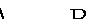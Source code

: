 % A start at 1, B/C start at 0
vardef bucket_sort(suffix A, B, C)(expr ALength) :=
	% init
	for i = 0 upto (ALength - 1):
		C[i] := 0;
	endfor;

	for i = 1 upto ALength:
		numeric tmp;
		tmp := (ASCII A[i]) - (ASCII "0");
		if tmp < ALength:
			B[tmp][C[tmp]] := A[i];
			C[tmp] := C[tmp] + 1;
		fi;
	endfor;
enddef;

vardef img_bucket_sort(suffix A, B, C)(expr ALength, gsize) :=
image(
	path pelement;
	pelement := unitsquare shifted(-0.5,-0.5) scaled gsize;
	label("A", (0,0));
	for i = 1 upto ALength:
		numeric yshift;
		yshift := -gsize * i;
		fill (pelement shifted (0, yshift)) withcolor 0.8 white;
		draw (pelement shifted (0, yshift)) withcolor black withpen (pencircle scaled 0.2gsize);
		label(A[i], (0, yshift));
		label(decimal(i), (-gsize, yshift));
	endfor;

	label("B", (2*gsize, 0));
	path plist;
	plist := pelement yscaled 0.8;
	for i = 0 upto (ALength-1):
		numeric yshift;
		yshift := -gsize * (i+1);
		label(decimal(i), (gsize, yshift));
		numeric xshift;
		xshift := 2 * gsize;
		for j = 0 upto (C[i] - 1):
			if j = 0:
				fill (pelement shifted (xshift, yshift)) withcolor 0.8 white;
				draw (pelement shifted (xshift, yshift)) withcolor black withpen (pencircle scaled 0.2gsize);
			else:
				fill (plist shifted (xshift, yshift)) withcolor 0.8 white;
				draw (plist shifted (xshift, yshift)) withcolor black withpen (pencircle scaled 0.1gsize);
			fi;

			drawarrow (xshift, yshift)--(xshift + 1.5gsize, yshift) withpen (pencircle scaled 0.1gsize);
			xshift := xshift + 2*gsize;

			fill (plist shifted (xshift, yshift)) withcolor 0.8 white;
			draw (plist shifted (xshift, yshift)) withcolor black withpen (pencircle scaled 0.1gsize);
			label(B[i][j], (xshift, yshift));

			xshift := xshift + gsize;
		endfor;

		% tail node
		if C[i] > 0:
			fill (plist shifted (xshift, yshift)) withcolor 0.8 white;
			draw (plist shifted (xshift, yshift)) withcolor black withpen (pencircle scaled 0.1gsize);
		else:
			fill (pelement shifted (xshift, yshift)) withcolor 0.8 white;
			draw (pelement shifted (xshift, yshift)) withcolor black withpen (pencircle scaled 0.2gsize);
		fi;
		label("/", (xshift, yshift));
	endfor;
)
enddef;

vardef imgEgihtFourOne :=
image(
	numeric ALength;	% don't use 'length' which is keyword used by arrow
	string A[];
	A[1] := "79";
	A[2] := "13";
	A[3] := "16";
	A[4] := "64";
	A[5] := "39";
	A[6] := "20";
	A[7] := "89";
	A[8] := "53";
	A[9] := "71";
	A[10] := "42";
	ALength := 10;

	numeric C[];
	string B[][];

	bucket_sort(A, B, C)(ALength);

	draw img_bucket_sort(A, B, C)(ALength, .5cm);
)
enddef;

beginfig(1);
	draw imgEgihtFourOne;
endfig;

end;
